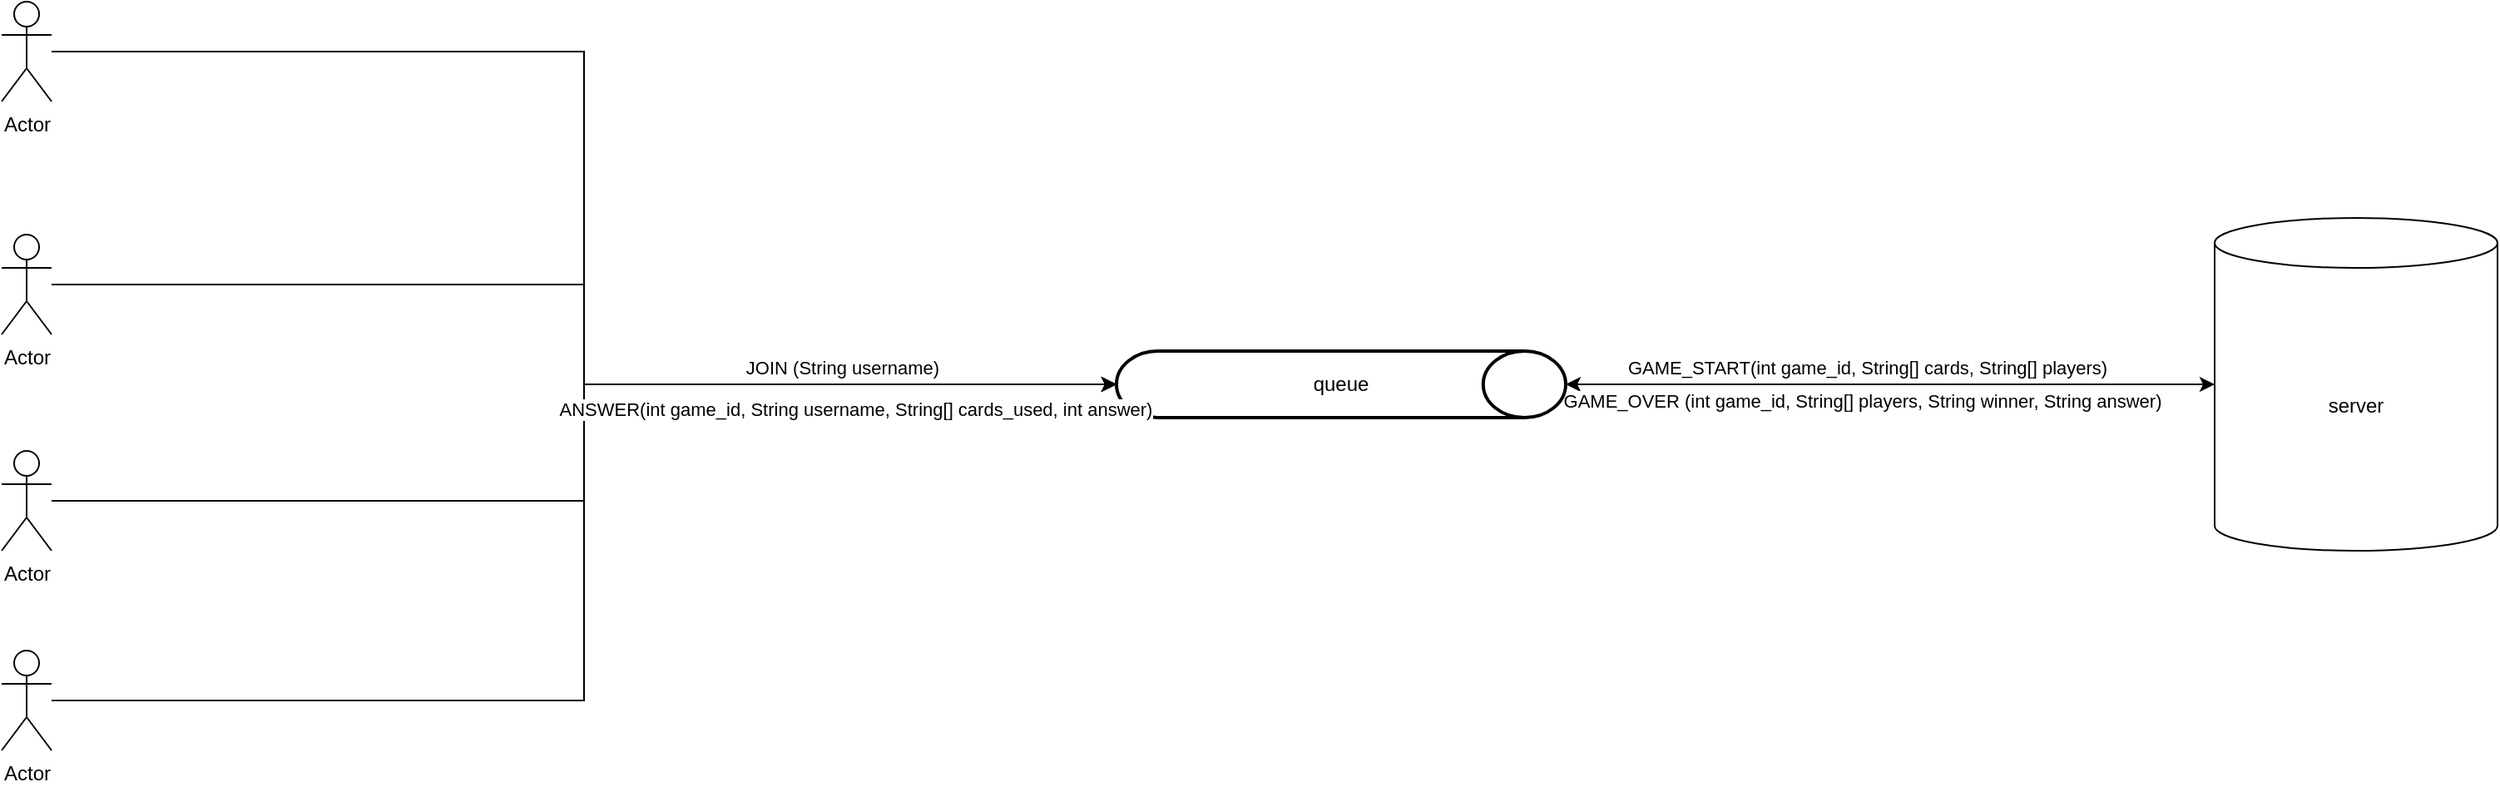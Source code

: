 <mxfile version="26.1.1">
  <diagram name="Page-1" id="a-gN9i7Yp3jXUiyPK5K_">
    <mxGraphModel dx="1467" dy="1204" grid="1" gridSize="10" guides="1" tooltips="1" connect="1" arrows="1" fold="1" page="1" pageScale="1" pageWidth="827" pageHeight="1169" math="0" shadow="0">
      <root>
        <mxCell id="0" />
        <mxCell id="1" parent="0" />
        <mxCell id="hMMo3PG8kv19PtLI3BZr-1" value="Actor" style="shape=umlActor;verticalLabelPosition=bottom;verticalAlign=top;html=1;outlineConnect=0;" vertex="1" parent="1">
          <mxGeometry x="120" y="340" width="30" height="60" as="geometry" />
        </mxCell>
        <mxCell id="hMMo3PG8kv19PtLI3BZr-2" value="Actor" style="shape=umlActor;verticalLabelPosition=bottom;verticalAlign=top;html=1;outlineConnect=0;" vertex="1" parent="1">
          <mxGeometry x="120" y="480" width="30" height="60" as="geometry" />
        </mxCell>
        <mxCell id="hMMo3PG8kv19PtLI3BZr-3" value="Actor" style="shape=umlActor;verticalLabelPosition=bottom;verticalAlign=top;html=1;outlineConnect=0;" vertex="1" parent="1">
          <mxGeometry x="120" y="610" width="30" height="60" as="geometry" />
        </mxCell>
        <mxCell id="hMMo3PG8kv19PtLI3BZr-4" value="Actor" style="shape=umlActor;verticalLabelPosition=bottom;verticalAlign=top;html=1;outlineConnect=0;" vertex="1" parent="1">
          <mxGeometry x="120" y="730" width="30" height="60" as="geometry" />
        </mxCell>
        <mxCell id="hMMo3PG8kv19PtLI3BZr-20" style="edgeStyle=orthogonalEdgeStyle;rounded=0;orthogonalLoop=1;jettySize=auto;html=1;" edge="1" parent="1" source="hMMo3PG8kv19PtLI3BZr-5" target="hMMo3PG8kv19PtLI3BZr-7">
          <mxGeometry relative="1" as="geometry" />
        </mxCell>
        <mxCell id="hMMo3PG8kv19PtLI3BZr-5" value="server" style="shape=cylinder3;whiteSpace=wrap;html=1;boundedLbl=1;backgroundOutline=1;size=15;" vertex="1" parent="1">
          <mxGeometry x="1450" y="470" width="170" height="200" as="geometry" />
        </mxCell>
        <mxCell id="hMMo3PG8kv19PtLI3BZr-19" style="edgeStyle=orthogonalEdgeStyle;rounded=0;orthogonalLoop=1;jettySize=auto;html=1;" edge="1" parent="1" source="hMMo3PG8kv19PtLI3BZr-7" target="hMMo3PG8kv19PtLI3BZr-5">
          <mxGeometry relative="1" as="geometry">
            <Array as="points">
              <mxPoint x="910" y="570" />
              <mxPoint x="910" y="570" />
            </Array>
          </mxGeometry>
        </mxCell>
        <mxCell id="hMMo3PG8kv19PtLI3BZr-21" value="GAME_START(int game_id, String[] cards, String[] players)" style="edgeLabel;html=1;align=center;verticalAlign=middle;resizable=0;points=[];" vertex="1" connectable="0" parent="hMMo3PG8kv19PtLI3BZr-19">
          <mxGeometry x="-0.124" y="-1" relative="1" as="geometry">
            <mxPoint x="10" y="-11" as="offset" />
          </mxGeometry>
        </mxCell>
        <mxCell id="hMMo3PG8kv19PtLI3BZr-24" value="GAME_OVER (int game_id, String[] players, String winner, String answer)" style="edgeLabel;html=1;align=center;verticalAlign=middle;resizable=0;points=[];" vertex="1" connectable="0" parent="hMMo3PG8kv19PtLI3BZr-19">
          <mxGeometry x="-0.155" y="1" relative="1" as="geometry">
            <mxPoint x="13" y="11" as="offset" />
          </mxGeometry>
        </mxCell>
        <mxCell id="hMMo3PG8kv19PtLI3BZr-7" value="queue" style="strokeWidth=2;html=1;shape=mxgraph.flowchart.direct_data;whiteSpace=wrap;" vertex="1" parent="1">
          <mxGeometry x="790" y="550" width="270" height="40" as="geometry" />
        </mxCell>
        <mxCell id="hMMo3PG8kv19PtLI3BZr-8" style="edgeStyle=orthogonalEdgeStyle;rounded=0;orthogonalLoop=1;jettySize=auto;html=1;entryX=0;entryY=0.5;entryDx=0;entryDy=0;entryPerimeter=0;" edge="1" parent="1" source="hMMo3PG8kv19PtLI3BZr-1" target="hMMo3PG8kv19PtLI3BZr-7">
          <mxGeometry relative="1" as="geometry" />
        </mxCell>
        <mxCell id="hMMo3PG8kv19PtLI3BZr-9" value="JOIN (String username)" style="edgeLabel;html=1;align=center;verticalAlign=middle;resizable=0;points=[];" vertex="1" connectable="0" parent="hMMo3PG8kv19PtLI3BZr-8">
          <mxGeometry x="-0.084" y="4" relative="1" as="geometry">
            <mxPoint x="151" y="125" as="offset" />
          </mxGeometry>
        </mxCell>
        <mxCell id="hMMo3PG8kv19PtLI3BZr-16" style="edgeStyle=orthogonalEdgeStyle;rounded=0;orthogonalLoop=1;jettySize=auto;html=1;entryX=0;entryY=0.5;entryDx=0;entryDy=0;entryPerimeter=0;" edge="1" parent="1" source="hMMo3PG8kv19PtLI3BZr-3" target="hMMo3PG8kv19PtLI3BZr-7">
          <mxGeometry relative="1" as="geometry" />
        </mxCell>
        <mxCell id="hMMo3PG8kv19PtLI3BZr-17" style="edgeStyle=orthogonalEdgeStyle;rounded=0;orthogonalLoop=1;jettySize=auto;html=1;entryX=0;entryY=0.5;entryDx=0;entryDy=0;entryPerimeter=0;" edge="1" parent="1" source="hMMo3PG8kv19PtLI3BZr-4" target="hMMo3PG8kv19PtLI3BZr-7">
          <mxGeometry relative="1" as="geometry" />
        </mxCell>
        <mxCell id="hMMo3PG8kv19PtLI3BZr-18" style="edgeStyle=orthogonalEdgeStyle;rounded=0;orthogonalLoop=1;jettySize=auto;html=1;entryX=0;entryY=0.5;entryDx=0;entryDy=0;entryPerimeter=0;" edge="1" parent="1" source="hMMo3PG8kv19PtLI3BZr-2" target="hMMo3PG8kv19PtLI3BZr-7">
          <mxGeometry relative="1" as="geometry" />
        </mxCell>
        <mxCell id="hMMo3PG8kv19PtLI3BZr-25" value="ANSWER(int game_id, String username, String[] cards_used, int answer)" style="edgeLabel;html=1;align=center;verticalAlign=middle;resizable=0;points=[];" vertex="1" connectable="0" parent="hMMo3PG8kv19PtLI3BZr-18">
          <mxGeometry x="0.486" y="-4" relative="1" as="geometry">
            <mxPoint x="23" y="11" as="offset" />
          </mxGeometry>
        </mxCell>
      </root>
    </mxGraphModel>
  </diagram>
</mxfile>
